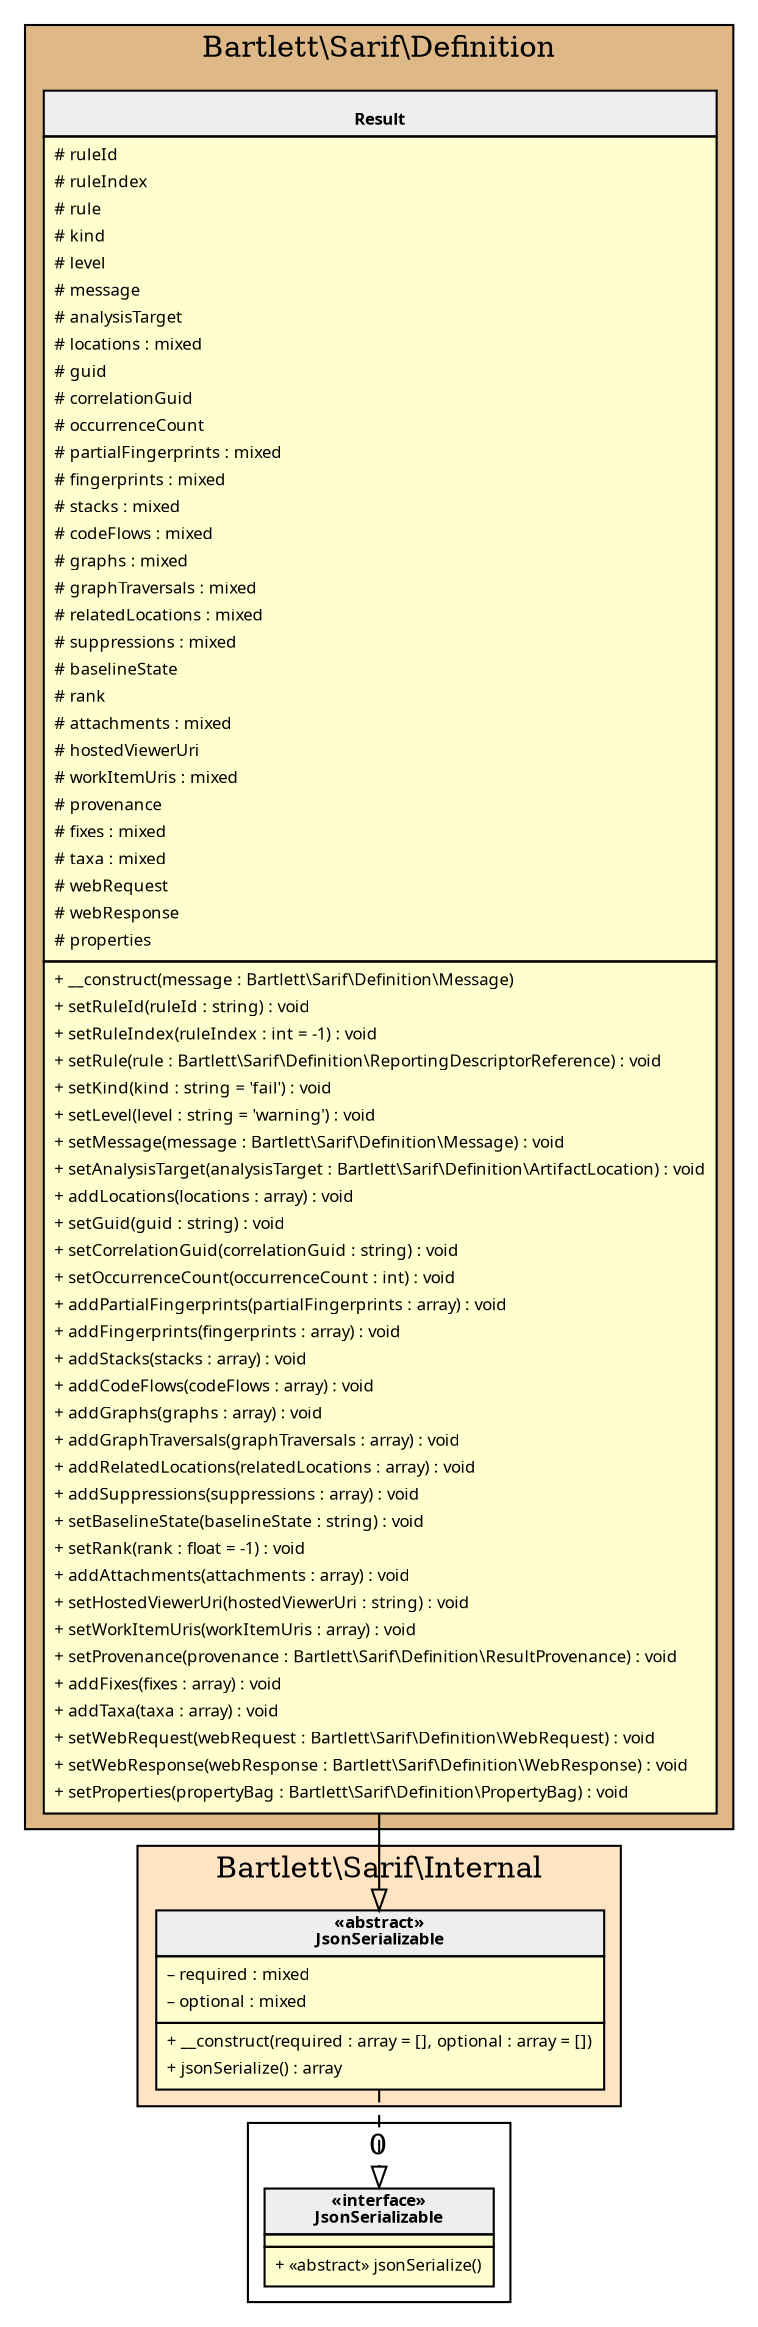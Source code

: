 digraph {
  graph [name="G" overlap="false" rankdir="TB" bgcolor="transparent"]
  node [fontname="Verdana" fontsize=8 shape="none" margin=0 fillcolor="#FEFECE" style="filled"]
  edge [fontname="Verdana" fontsize=8]
  subgraph cluster_0 {
    graph [bgcolor="BurlyWood"]
    label = "Bartlett\\Sarif\\Definition"
    "Bartlett\\Sarif\\Definition\\Result" [shape="none" label=<
<table cellspacing="0" border="0" cellborder="1">
    <tr><td bgcolor="#eeeeee"><b><br/>Result</b></td></tr>
    <tr><td><table border="0" cellspacing="0" cellpadding="2">
    <tr><td align="left"># ruleId</td></tr>
    <tr><td align="left"># ruleIndex</td></tr>
    <tr><td align="left"># rule</td></tr>
    <tr><td align="left"># kind</td></tr>
    <tr><td align="left"># level</td></tr>
    <tr><td align="left"># message</td></tr>
    <tr><td align="left"># analysisTarget</td></tr>
    <tr><td align="left"># locations : mixed</td></tr>
    <tr><td align="left"># guid</td></tr>
    <tr><td align="left"># correlationGuid</td></tr>
    <tr><td align="left"># occurrenceCount</td></tr>
    <tr><td align="left"># partialFingerprints : mixed</td></tr>
    <tr><td align="left"># fingerprints : mixed</td></tr>
    <tr><td align="left"># stacks : mixed</td></tr>
    <tr><td align="left"># codeFlows : mixed</td></tr>
    <tr><td align="left"># graphs : mixed</td></tr>
    <tr><td align="left"># graphTraversals : mixed</td></tr>
    <tr><td align="left"># relatedLocations : mixed</td></tr>
    <tr><td align="left"># suppressions : mixed</td></tr>
    <tr><td align="left"># baselineState</td></tr>
    <tr><td align="left"># rank</td></tr>
    <tr><td align="left"># attachments : mixed</td></tr>
    <tr><td align="left"># hostedViewerUri</td></tr>
    <tr><td align="left"># workItemUris : mixed</td></tr>
    <tr><td align="left"># provenance</td></tr>
    <tr><td align="left"># fixes : mixed</td></tr>
    <tr><td align="left"># taxa : mixed</td></tr>
    <tr><td align="left"># webRequest</td></tr>
    <tr><td align="left"># webResponse</td></tr>
    <tr><td align="left"># properties</td></tr>
</table></td></tr>
    <tr><td><table border="0" cellspacing="0" cellpadding="2">
    <tr><td align="left">+ __construct(message : Bartlett\\Sarif\\Definition\\Message)</td></tr>
    <tr><td align="left">+ setRuleId(ruleId : string) : void</td></tr>
    <tr><td align="left">+ setRuleIndex(ruleIndex : int = -1) : void</td></tr>
    <tr><td align="left">+ setRule(rule : Bartlett\\Sarif\\Definition\\ReportingDescriptorReference) : void</td></tr>
    <tr><td align="left">+ setKind(kind : string = 'fail') : void</td></tr>
    <tr><td align="left">+ setLevel(level : string = 'warning') : void</td></tr>
    <tr><td align="left">+ setMessage(message : Bartlett\\Sarif\\Definition\\Message) : void</td></tr>
    <tr><td align="left">+ setAnalysisTarget(analysisTarget : Bartlett\\Sarif\\Definition\\ArtifactLocation) : void</td></tr>
    <tr><td align="left">+ addLocations(locations : array) : void</td></tr>
    <tr><td align="left">+ setGuid(guid : string) : void</td></tr>
    <tr><td align="left">+ setCorrelationGuid(correlationGuid : string) : void</td></tr>
    <tr><td align="left">+ setOccurrenceCount(occurrenceCount : int) : void</td></tr>
    <tr><td align="left">+ addPartialFingerprints(partialFingerprints : array) : void</td></tr>
    <tr><td align="left">+ addFingerprints(fingerprints : array) : void</td></tr>
    <tr><td align="left">+ addStacks(stacks : array) : void</td></tr>
    <tr><td align="left">+ addCodeFlows(codeFlows : array) : void</td></tr>
    <tr><td align="left">+ addGraphs(graphs : array) : void</td></tr>
    <tr><td align="left">+ addGraphTraversals(graphTraversals : array) : void</td></tr>
    <tr><td align="left">+ addRelatedLocations(relatedLocations : array) : void</td></tr>
    <tr><td align="left">+ addSuppressions(suppressions : array) : void</td></tr>
    <tr><td align="left">+ setBaselineState(baselineState : string) : void</td></tr>
    <tr><td align="left">+ setRank(rank : float = -1) : void</td></tr>
    <tr><td align="left">+ addAttachments(attachments : array) : void</td></tr>
    <tr><td align="left">+ setHostedViewerUri(hostedViewerUri : string) : void</td></tr>
    <tr><td align="left">+ setWorkItemUris(workItemUris : array) : void</td></tr>
    <tr><td align="left">+ setProvenance(provenance : Bartlett\\Sarif\\Definition\\ResultProvenance) : void</td></tr>
    <tr><td align="left">+ addFixes(fixes : array) : void</td></tr>
    <tr><td align="left">+ addTaxa(taxa : array) : void</td></tr>
    <tr><td align="left">+ setWebRequest(webRequest : Bartlett\\Sarif\\Definition\\WebRequest) : void</td></tr>
    <tr><td align="left">+ setWebResponse(webResponse : Bartlett\\Sarif\\Definition\\WebResponse) : void</td></tr>
    <tr><td align="left">+ setProperties(propertyBag : Bartlett\\Sarif\\Definition\\PropertyBag) : void</td></tr>
</table></td></tr>
</table>>]
  }
  subgraph cluster_1 {
    graph [bgcolor="Bisque"]
    label = "Bartlett\\Sarif\\Internal"
    "Bartlett\\Sarif\\Internal\\JsonSerializable" [shape="none" label=<
<table cellspacing="0" border="0" cellborder="1">
    <tr><td bgcolor="#eeeeee"><b>«abstract»<br/>JsonSerializable</b></td></tr>
    <tr><td><table border="0" cellspacing="0" cellpadding="2">
    <tr><td align="left">– required : mixed</td></tr>
    <tr><td align="left">– optional : mixed</td></tr>
</table></td></tr>
    <tr><td><table border="0" cellspacing="0" cellpadding="2">
    <tr><td align="left">+ __construct(required : array = [], optional : array = [])</td></tr>
    <tr><td align="left">+ jsonSerialize() : array</td></tr>
</table></td></tr>
</table>>]
  }
  subgraph cluster_2 {
    label = 0
    "JsonSerializable" [shape="none" label=<
<table cellspacing="0" border="0" cellborder="1">
    <tr><td bgcolor="#eeeeee"><b>«interface»<br/>JsonSerializable</b></td></tr>
    <tr><td></td></tr>
    <tr><td><table border="0" cellspacing="0" cellpadding="2">
    <tr><td align="left">+ «abstract» jsonSerialize()</td></tr>
</table></td></tr>
</table>>]
  }
  "Bartlett\\Sarif\\Internal\\JsonSerializable" -> "JsonSerializable" [arrowhead="empty" style="dashed"]
  "Bartlett\\Sarif\\Definition\\Result" -> "Bartlett\\Sarif\\Internal\\JsonSerializable" [arrowhead="empty" style="filled"]
}
